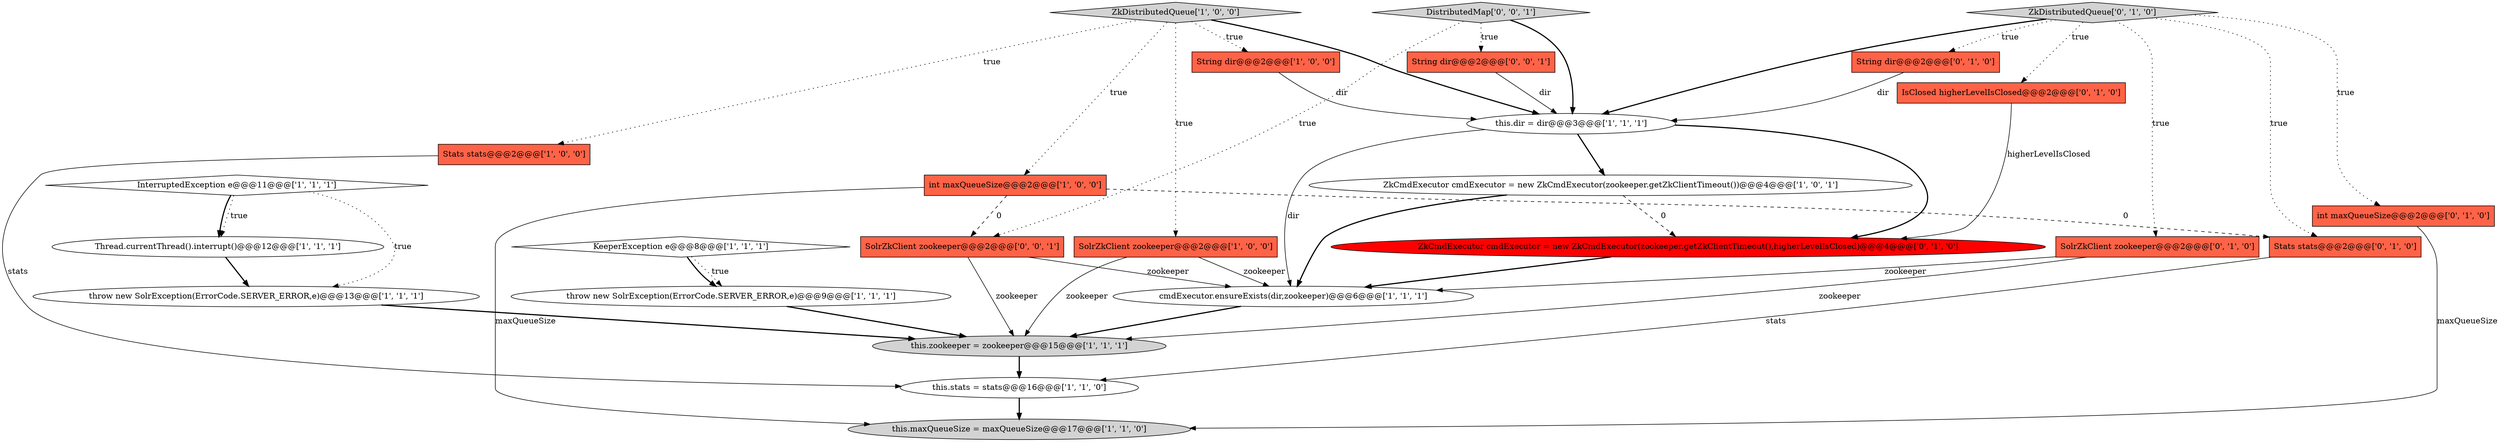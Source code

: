 digraph {
25 [style = filled, label = "SolrZkClient zookeeper@@@2@@@['0', '0', '1']", fillcolor = tomato, shape = box image = "AAA0AAABBB3BBB"];
21 [style = filled, label = "IsClosed higherLevelIsClosed@@@2@@@['0', '1', '0']", fillcolor = tomato, shape = box image = "AAA0AAABBB2BBB"];
24 [style = filled, label = "DistributedMap['0', '0', '1']", fillcolor = lightgray, shape = diamond image = "AAA0AAABBB3BBB"];
12 [style = filled, label = "this.stats = stats@@@16@@@['1', '1', '0']", fillcolor = white, shape = ellipse image = "AAA0AAABBB1BBB"];
13 [style = filled, label = "throw new SolrException(ErrorCode.SERVER_ERROR,e)@@@9@@@['1', '1', '1']", fillcolor = white, shape = ellipse image = "AAA0AAABBB1BBB"];
3 [style = filled, label = "this.dir = dir@@@3@@@['1', '1', '1']", fillcolor = white, shape = ellipse image = "AAA0AAABBB1BBB"];
10 [style = filled, label = "Stats stats@@@2@@@['1', '0', '0']", fillcolor = tomato, shape = box image = "AAA0AAABBB1BBB"];
23 [style = filled, label = "String dir@@@2@@@['0', '0', '1']", fillcolor = tomato, shape = box image = "AAA0AAABBB3BBB"];
7 [style = filled, label = "cmdExecutor.ensureExists(dir,zookeeper)@@@6@@@['1', '1', '1']", fillcolor = white, shape = ellipse image = "AAA0AAABBB1BBB"];
16 [style = filled, label = "ZkDistributedQueue['0', '1', '0']", fillcolor = lightgray, shape = diamond image = "AAA0AAABBB2BBB"];
15 [style = filled, label = "int maxQueueSize@@@2@@@['1', '0', '0']", fillcolor = tomato, shape = box image = "AAA1AAABBB1BBB"];
9 [style = filled, label = "String dir@@@2@@@['1', '0', '0']", fillcolor = tomato, shape = box image = "AAA0AAABBB1BBB"];
6 [style = filled, label = "Thread.currentThread().interrupt()@@@12@@@['1', '1', '1']", fillcolor = white, shape = ellipse image = "AAA0AAABBB1BBB"];
1 [style = filled, label = "ZkCmdExecutor cmdExecutor = new ZkCmdExecutor(zookeeper.getZkClientTimeout())@@@4@@@['1', '0', '1']", fillcolor = white, shape = ellipse image = "AAA0AAABBB1BBB"];
5 [style = filled, label = "ZkDistributedQueue['1', '0', '0']", fillcolor = lightgray, shape = diamond image = "AAA0AAABBB1BBB"];
19 [style = filled, label = "String dir@@@2@@@['0', '1', '0']", fillcolor = tomato, shape = box image = "AAA0AAABBB2BBB"];
0 [style = filled, label = "this.zookeeper = zookeeper@@@15@@@['1', '1', '1']", fillcolor = lightgray, shape = ellipse image = "AAA0AAABBB1BBB"];
2 [style = filled, label = "KeeperException e@@@8@@@['1', '1', '1']", fillcolor = white, shape = diamond image = "AAA0AAABBB1BBB"];
4 [style = filled, label = "SolrZkClient zookeeper@@@2@@@['1', '0', '0']", fillcolor = tomato, shape = box image = "AAA0AAABBB1BBB"];
22 [style = filled, label = "Stats stats@@@2@@@['0', '1', '0']", fillcolor = tomato, shape = box image = "AAA1AAABBB2BBB"];
14 [style = filled, label = "throw new SolrException(ErrorCode.SERVER_ERROR,e)@@@13@@@['1', '1', '1']", fillcolor = white, shape = ellipse image = "AAA0AAABBB1BBB"];
20 [style = filled, label = "SolrZkClient zookeeper@@@2@@@['0', '1', '0']", fillcolor = tomato, shape = box image = "AAA0AAABBB2BBB"];
8 [style = filled, label = "InterruptedException e@@@11@@@['1', '1', '1']", fillcolor = white, shape = diamond image = "AAA0AAABBB1BBB"];
18 [style = filled, label = "ZkCmdExecutor cmdExecutor = new ZkCmdExecutor(zookeeper.getZkClientTimeout(),higherLevelIsClosed)@@@4@@@['0', '1', '0']", fillcolor = red, shape = ellipse image = "AAA1AAABBB2BBB"];
17 [style = filled, label = "int maxQueueSize@@@2@@@['0', '1', '0']", fillcolor = tomato, shape = box image = "AAA0AAABBB2BBB"];
11 [style = filled, label = "this.maxQueueSize = maxQueueSize@@@17@@@['1', '1', '0']", fillcolor = lightgray, shape = ellipse image = "AAA0AAABBB1BBB"];
5->3 [style = bold, label=""];
16->3 [style = bold, label=""];
16->19 [style = dotted, label="true"];
25->0 [style = solid, label="zookeeper"];
3->1 [style = bold, label=""];
24->25 [style = dotted, label="true"];
5->10 [style = dotted, label="true"];
0->12 [style = bold, label=""];
16->17 [style = dotted, label="true"];
20->7 [style = solid, label="zookeeper"];
12->11 [style = bold, label=""];
3->7 [style = solid, label="dir"];
16->20 [style = dotted, label="true"];
25->7 [style = solid, label="zookeeper"];
19->3 [style = solid, label="dir"];
7->0 [style = bold, label=""];
15->11 [style = solid, label="maxQueueSize"];
8->6 [style = bold, label=""];
1->18 [style = dashed, label="0"];
16->22 [style = dotted, label="true"];
1->7 [style = bold, label=""];
5->15 [style = dotted, label="true"];
15->22 [style = dashed, label="0"];
5->4 [style = dotted, label="true"];
2->13 [style = bold, label=""];
3->18 [style = bold, label=""];
6->14 [style = bold, label=""];
15->25 [style = dashed, label="0"];
8->6 [style = dotted, label="true"];
24->23 [style = dotted, label="true"];
14->0 [style = bold, label=""];
22->12 [style = solid, label="stats"];
4->0 [style = solid, label="zookeeper"];
8->14 [style = dotted, label="true"];
10->12 [style = solid, label="stats"];
5->9 [style = dotted, label="true"];
16->21 [style = dotted, label="true"];
4->7 [style = solid, label="zookeeper"];
17->11 [style = solid, label="maxQueueSize"];
18->7 [style = bold, label=""];
9->3 [style = solid, label="dir"];
23->3 [style = solid, label="dir"];
24->3 [style = bold, label=""];
2->13 [style = dotted, label="true"];
20->0 [style = solid, label="zookeeper"];
13->0 [style = bold, label=""];
21->18 [style = solid, label="higherLevelIsClosed"];
}
